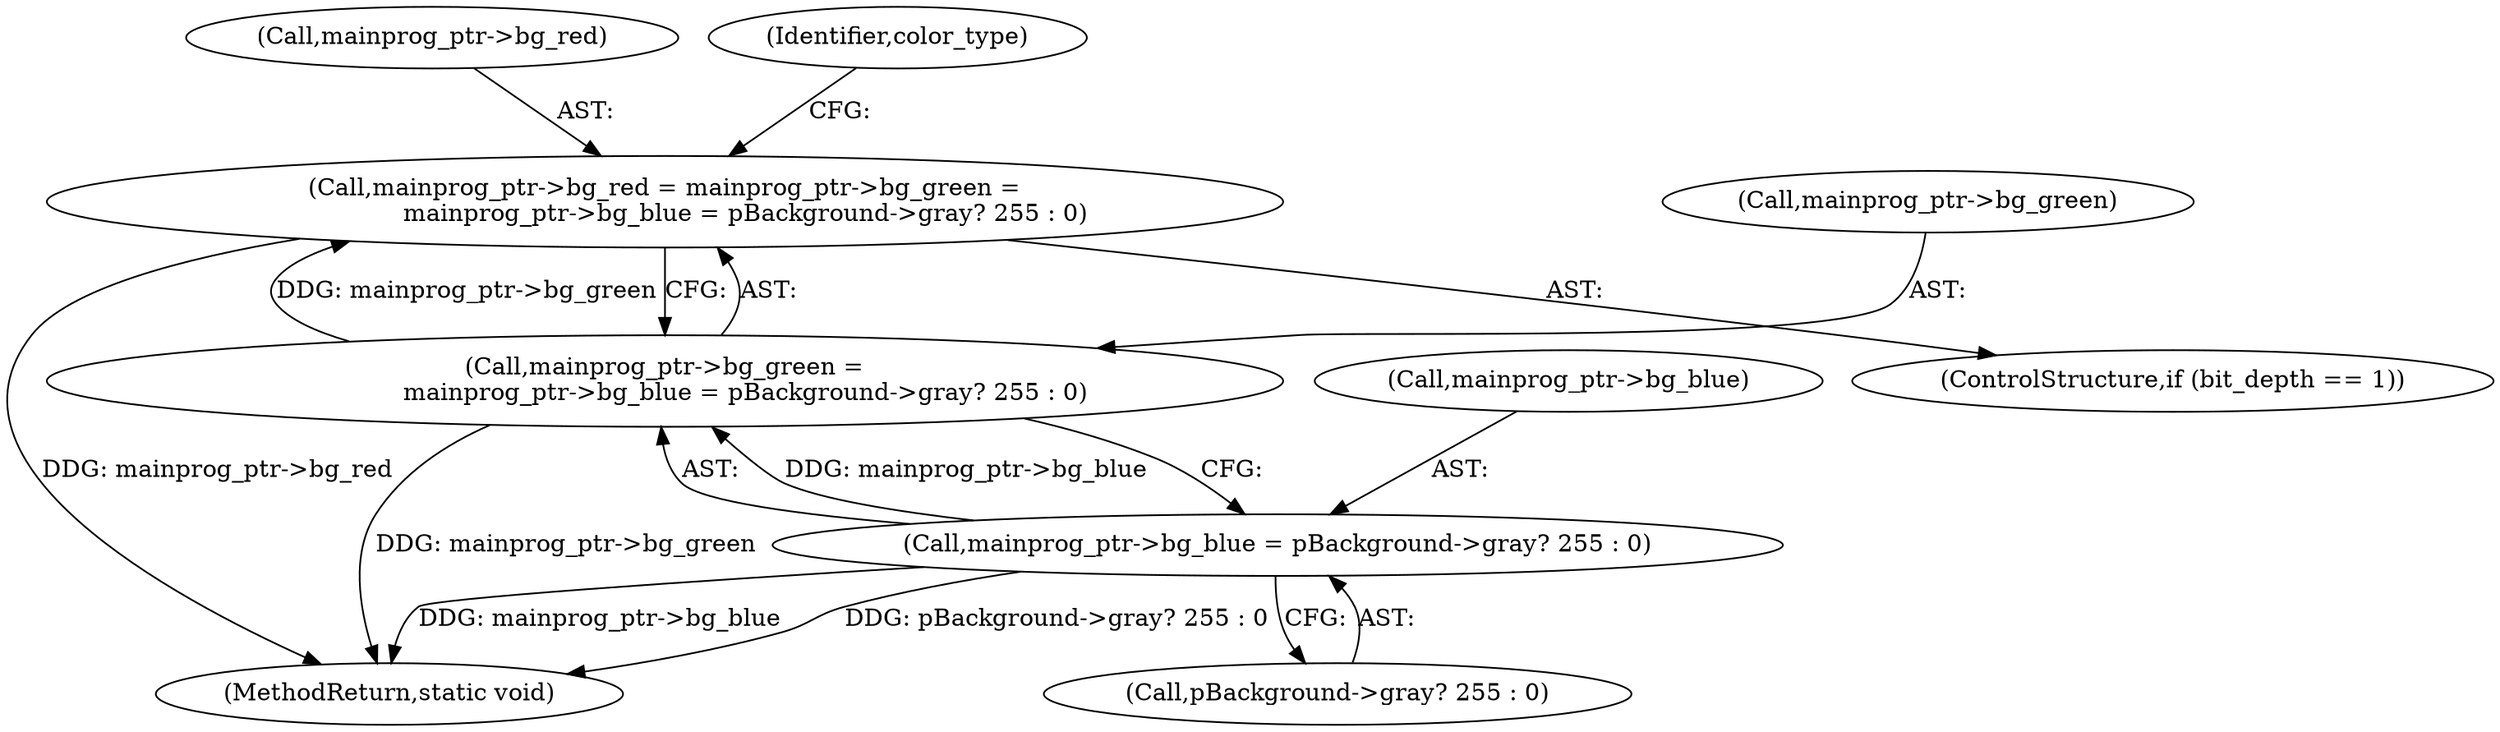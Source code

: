 digraph "0_Android_9d4853418ab2f754c2b63e091c29c5529b8b86ca_3@API" {
"1000227" [label="(Call,mainprog_ptr->bg_red = mainprog_ptr->bg_green =\n                     mainprog_ptr->bg_blue = pBackground->gray? 255 : 0)"];
"1000231" [label="(Call,mainprog_ptr->bg_green =\n                     mainprog_ptr->bg_blue = pBackground->gray? 255 : 0)"];
"1000235" [label="(Call,mainprog_ptr->bg_blue = pBackground->gray? 255 : 0)"];
"1000405" [label="(MethodReturn,static void)"];
"1000239" [label="(Call,pBackground->gray? 255 : 0)"];
"1000235" [label="(Call,mainprog_ptr->bg_blue = pBackground->gray? 255 : 0)"];
"1000227" [label="(Call,mainprog_ptr->bg_red = mainprog_ptr->bg_green =\n                     mainprog_ptr->bg_blue = pBackground->gray? 255 : 0)"];
"1000228" [label="(Call,mainprog_ptr->bg_red)"];
"1000236" [label="(Call,mainprog_ptr->bg_blue)"];
"1000223" [label="(ControlStructure,if (bit_depth == 1))"];
"1000320" [label="(Identifier,color_type)"];
"1000232" [label="(Call,mainprog_ptr->bg_green)"];
"1000231" [label="(Call,mainprog_ptr->bg_green =\n                     mainprog_ptr->bg_blue = pBackground->gray? 255 : 0)"];
"1000227" -> "1000223"  [label="AST: "];
"1000227" -> "1000231"  [label="CFG: "];
"1000228" -> "1000227"  [label="AST: "];
"1000231" -> "1000227"  [label="AST: "];
"1000320" -> "1000227"  [label="CFG: "];
"1000227" -> "1000405"  [label="DDG: mainprog_ptr->bg_red"];
"1000231" -> "1000227"  [label="DDG: mainprog_ptr->bg_green"];
"1000231" -> "1000235"  [label="CFG: "];
"1000232" -> "1000231"  [label="AST: "];
"1000235" -> "1000231"  [label="AST: "];
"1000231" -> "1000405"  [label="DDG: mainprog_ptr->bg_green"];
"1000235" -> "1000231"  [label="DDG: mainprog_ptr->bg_blue"];
"1000235" -> "1000239"  [label="CFG: "];
"1000236" -> "1000235"  [label="AST: "];
"1000239" -> "1000235"  [label="AST: "];
"1000235" -> "1000405"  [label="DDG: mainprog_ptr->bg_blue"];
"1000235" -> "1000405"  [label="DDG: pBackground->gray? 255 : 0"];
}
